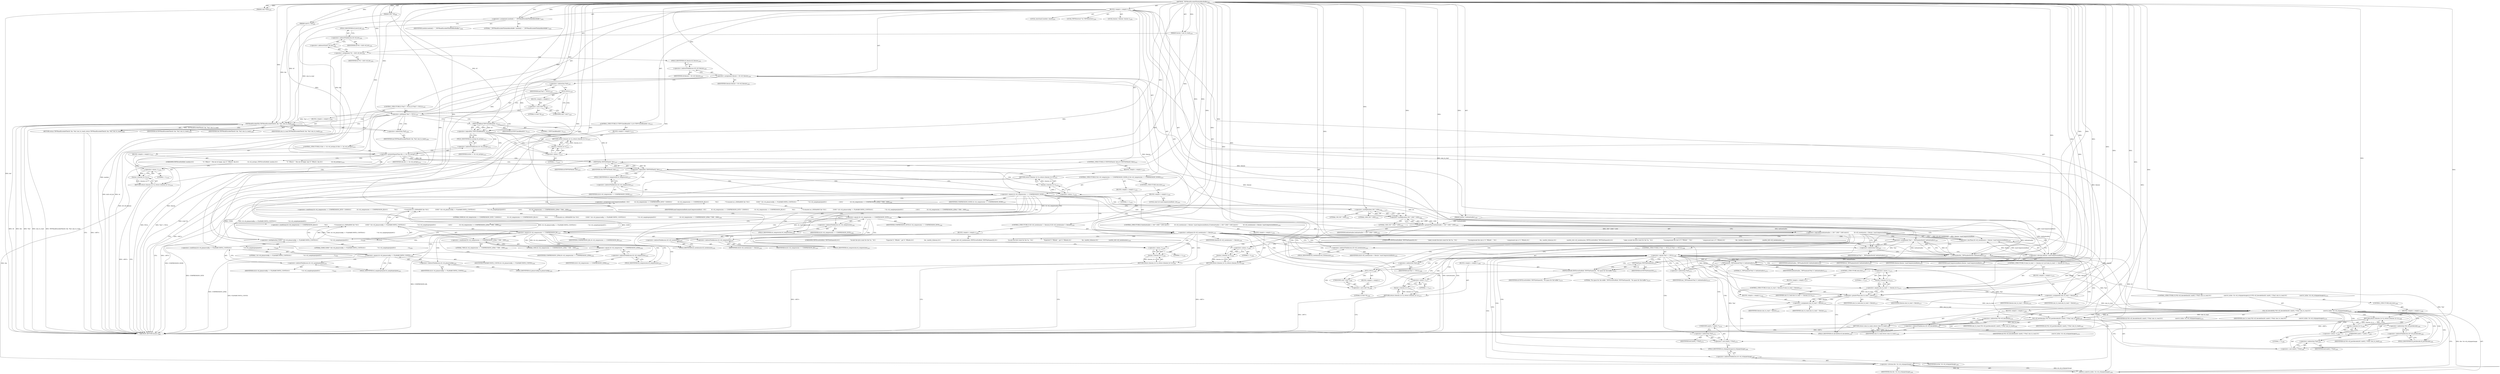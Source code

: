 digraph "_TIFFReadEncodedTileAndAllocBuffer" {  
"76190" [label = <(METHOD,_TIFFReadEncodedTileAndAllocBuffer)<SUB>999</SUB>> ]
"76191" [label = <(PARAM,TIFF *tif)<SUB>999</SUB>> ]
"76192" [label = <(PARAM,uint32_t tile)<SUB>999</SUB>> ]
"76193" [label = <(PARAM,void **buf)<SUB>1000</SUB>> ]
"76194" [label = <(PARAM,tmsize_t bufsizetoalloc)<SUB>1000</SUB>> ]
"76195" [label = <(PARAM,tmsize_t size_to_read)<SUB>1001</SUB>> ]
"76196" [label = <(BLOCK,&lt;empty&gt;,&lt;empty&gt;)<SUB>1002</SUB>> ]
"76197" [label = <(LOCAL,constchar[] module: char[])<SUB>1003</SUB>> ]
"76198" [label = <(&lt;operator&gt;.assignment,module[] = &quot;_TIFFReadEncodedTileAndAllocBuffer&quot;)<SUB>1003</SUB>> ]
"76199" [label = <(IDENTIFIER,module,module[] = &quot;_TIFFReadEncodedTileAndAllocBuffer&quot;)<SUB>1003</SUB>> ]
"76200" [label = <(LITERAL,&quot;_TIFFReadEncodedTileAndAllocBuffer&quot;,module[] = &quot;_TIFFReadEncodedTileAndAllocBuffer&quot;)<SUB>1003</SUB>> ]
"76201" [label = <(LOCAL,TIFFDirectory* td: TIFFDirectory)<SUB>1004</SUB>> ]
"76202" [label = <(&lt;operator&gt;.assignment,*td = &amp;tif-&gt;tif_dir)<SUB>1004</SUB>> ]
"76203" [label = <(IDENTIFIER,td,*td = &amp;tif-&gt;tif_dir)<SUB>1004</SUB>> ]
"76204" [label = <(&lt;operator&gt;.addressOf,&amp;tif-&gt;tif_dir)<SUB>1004</SUB>> ]
"76205" [label = <(&lt;operator&gt;.indirectFieldAccess,tif-&gt;tif_dir)<SUB>1004</SUB>> ]
"76206" [label = <(IDENTIFIER,tif,*td = &amp;tif-&gt;tif_dir)<SUB>1004</SUB>> ]
"76207" [label = <(FIELD_IDENTIFIER,tif_dir,tif_dir)<SUB>1004</SUB>> ]
"76208" [label = <(LOCAL,tmsize_t tilesize: tmsize_t)<SUB>1005</SUB>> ]
"76209" [label = <(&lt;operator&gt;.assignment,tilesize = tif-&gt;tif_tilesize)<SUB>1005</SUB>> ]
"76210" [label = <(IDENTIFIER,tilesize,tilesize = tif-&gt;tif_tilesize)<SUB>1005</SUB>> ]
"76211" [label = <(&lt;operator&gt;.indirectFieldAccess,tif-&gt;tif_tilesize)<SUB>1005</SUB>> ]
"76212" [label = <(IDENTIFIER,tif,tilesize = tif-&gt;tif_tilesize)<SUB>1005</SUB>> ]
"76213" [label = <(FIELD_IDENTIFIER,tif_tilesize,tif_tilesize)<SUB>1005</SUB>> ]
"76214" [label = <(CONTROL_STRUCTURE,if (*buf != NULL),if (*buf != NULL))<SUB>1007</SUB>> ]
"76215" [label = <(&lt;operator&gt;.notEquals,*buf != NULL)<SUB>1007</SUB>> ]
"76216" [label = <(&lt;operator&gt;.indirection,*buf)<SUB>1007</SUB>> ]
"76217" [label = <(IDENTIFIER,buf,*buf != NULL)<SUB>1007</SUB>> ]
"76218" [label = <(NULL,NULL)<SUB>1007</SUB>> ]
"76219" [label = <(BLOCK,&lt;empty&gt;,&lt;empty&gt;)> ]
"76220" [label = <(&lt;operator&gt;.cast,(void *)0)<SUB>1007</SUB>> ]
"76221" [label = <(UNKNOWN,void *,void *)<SUB>1007</SUB>> ]
"76222" [label = <(LITERAL,0,(void *)0)<SUB>1007</SUB>> ]
"76223" [label = <(BLOCK,&lt;empty&gt;,&lt;empty&gt;)<SUB>1008</SUB>> ]
"76224" [label = <(RETURN,return TIFFReadEncodedTile(tif, tile, *buf, size_to_read);,return TIFFReadEncodedTile(tif, tile, *buf, size_to_read);)<SUB>1009</SUB>> ]
"76225" [label = <(TIFFReadEncodedTile,TIFFReadEncodedTile(tif, tile, *buf, size_to_read))<SUB>1009</SUB>> ]
"76226" [label = <(IDENTIFIER,tif,TIFFReadEncodedTile(tif, tile, *buf, size_to_read))<SUB>1009</SUB>> ]
"76227" [label = <(IDENTIFIER,tile,TIFFReadEncodedTile(tif, tile, *buf, size_to_read))<SUB>1009</SUB>> ]
"76228" [label = <(&lt;operator&gt;.indirection,*buf)<SUB>1009</SUB>> ]
"76229" [label = <(IDENTIFIER,buf,TIFFReadEncodedTile(tif, tile, *buf, size_to_read))<SUB>1009</SUB>> ]
"76230" [label = <(IDENTIFIER,size_to_read,TIFFReadEncodedTile(tif, tile, *buf, size_to_read))<SUB>1009</SUB>> ]
"76231" [label = <(CONTROL_STRUCTURE,if (!TIFFCheckRead(tif, 1)),if (!TIFFCheckRead(tif, 1)))<SUB>1012</SUB>> ]
"76232" [label = <(&lt;operator&gt;.logicalNot,!TIFFCheckRead(tif, 1))<SUB>1012</SUB>> ]
"76233" [label = <(TIFFCheckRead,TIFFCheckRead(tif, 1))<SUB>1012</SUB>> ]
"76234" [label = <(IDENTIFIER,tif,TIFFCheckRead(tif, 1))<SUB>1012</SUB>> ]
"76235" [label = <(LITERAL,1,TIFFCheckRead(tif, 1))<SUB>1012</SUB>> ]
"76236" [label = <(BLOCK,&lt;empty&gt;,&lt;empty&gt;)<SUB>1013</SUB>> ]
"76237" [label = <(RETURN,return ((tmsize_t)(-1));,return ((tmsize_t)(-1));)<SUB>1013</SUB>> ]
"76238" [label = <(tmsize_t,(tmsize_t)(-1))<SUB>1013</SUB>> ]
"76239" [label = <(&lt;operator&gt;.minus,-1)<SUB>1013</SUB>> ]
"76240" [label = <(LITERAL,1,-1)<SUB>1013</SUB>> ]
"76241" [label = <(CONTROL_STRUCTURE,if (tile &gt;= td-&gt;td_nstrips),if (tile &gt;= td-&gt;td_nstrips))<SUB>1014</SUB>> ]
"76242" [label = <(&lt;operator&gt;.greaterEqualsThan,tile &gt;= td-&gt;td_nstrips)<SUB>1014</SUB>> ]
"76243" [label = <(IDENTIFIER,tile,tile &gt;= td-&gt;td_nstrips)<SUB>1014</SUB>> ]
"76244" [label = <(&lt;operator&gt;.indirectFieldAccess,td-&gt;td_nstrips)<SUB>1014</SUB>> ]
"76245" [label = <(IDENTIFIER,td,tile &gt;= td-&gt;td_nstrips)<SUB>1014</SUB>> ]
"76246" [label = <(FIELD_IDENTIFIER,td_nstrips,td_nstrips)<SUB>1014</SUB>> ]
"76247" [label = <(BLOCK,&lt;empty&gt;,&lt;empty&gt;)<SUB>1015</SUB>> ]
"76248" [label = <(UNKNOWN,TIFFErrorExtR(tif, module,\012                      &quot;%&quot; PRIu32 &quot;: Tile out of range, max %&quot; PRIu32, tile,\012                      td-&gt;td_nstrips);,TIFFErrorExtR(tif, module,\012                      &quot;%&quot; PRIu32 &quot;: Tile out of range, max %&quot; PRIu32, tile,\012                      td-&gt;td_nstrips);)<SUB>1016</SUB>> ]
"76249" [label = <(RETURN,return ((tmsize_t)(-1));,return ((tmsize_t)(-1));)<SUB>1019</SUB>> ]
"76250" [label = <(tmsize_t,(tmsize_t)(-1))<SUB>1019</SUB>> ]
"76251" [label = <(&lt;operator&gt;.minus,-1)<SUB>1019</SUB>> ]
"76252" [label = <(LITERAL,1,-1)<SUB>1019</SUB>> ]
"76253" [label = <(CONTROL_STRUCTURE,if (!TIFFFillTile(tif, tile)),if (!TIFFFillTile(tif, tile)))<SUB>1022</SUB>> ]
"76254" [label = <(&lt;operator&gt;.logicalNot,!TIFFFillTile(tif, tile))<SUB>1022</SUB>> ]
"76255" [label = <(TIFFFillTile,TIFFFillTile(tif, tile))<SUB>1022</SUB>> ]
"76256" [label = <(IDENTIFIER,tif,TIFFFillTile(tif, tile))<SUB>1022</SUB>> ]
"76257" [label = <(IDENTIFIER,tile,TIFFFillTile(tif, tile))<SUB>1022</SUB>> ]
"76258" [label = <(BLOCK,&lt;empty&gt;,&lt;empty&gt;)<SUB>1023</SUB>> ]
"76259" [label = <(RETURN,return ((tmsize_t)(-1));,return ((tmsize_t)(-1));)<SUB>1023</SUB>> ]
"76260" [label = <(tmsize_t,(tmsize_t)(-1))<SUB>1023</SUB>> ]
"76261" [label = <(&lt;operator&gt;.minus,-1)<SUB>1023</SUB>> ]
"76262" [label = <(LITERAL,1,-1)<SUB>1023</SUB>> ]
"76263" [label = <(CONTROL_STRUCTURE,if (td-&gt;td_compression == COMPRESSION_NONE),if (td-&gt;td_compression == COMPRESSION_NONE))<SUB>1027</SUB>> ]
"76264" [label = <(&lt;operator&gt;.equals,td-&gt;td_compression == COMPRESSION_NONE)<SUB>1027</SUB>> ]
"76265" [label = <(&lt;operator&gt;.indirectFieldAccess,td-&gt;td_compression)<SUB>1027</SUB>> ]
"76266" [label = <(IDENTIFIER,td,td-&gt;td_compression == COMPRESSION_NONE)<SUB>1027</SUB>> ]
"76267" [label = <(FIELD_IDENTIFIER,td_compression,td_compression)<SUB>1027</SUB>> ]
"76268" [label = <(IDENTIFIER,COMPRESSION_NONE,td-&gt;td_compression == COMPRESSION_NONE)<SUB>1027</SUB>> ]
"76269" [label = <(BLOCK,&lt;empty&gt;,&lt;empty&gt;)<SUB>1028</SUB>> ]
"76270" [label = <(CONTROL_STRUCTURE,if (tif-&gt;tif_rawdatasize != tilesize),if (tif-&gt;tif_rawdatasize != tilesize))<SUB>1029</SUB>> ]
"76271" [label = <(&lt;operator&gt;.notEquals,tif-&gt;tif_rawdatasize != tilesize)<SUB>1029</SUB>> ]
"76272" [label = <(&lt;operator&gt;.indirectFieldAccess,tif-&gt;tif_rawdatasize)<SUB>1029</SUB>> ]
"76273" [label = <(IDENTIFIER,tif,tif-&gt;tif_rawdatasize != tilesize)<SUB>1029</SUB>> ]
"76274" [label = <(FIELD_IDENTIFIER,tif_rawdatasize,tif_rawdatasize)<SUB>1029</SUB>> ]
"76275" [label = <(IDENTIFIER,tilesize,tif-&gt;tif_rawdatasize != tilesize)<SUB>1029</SUB>> ]
"76276" [label = <(BLOCK,&lt;empty&gt;,&lt;empty&gt;)<SUB>1030</SUB>> ]
"76277" [label = <(UNKNOWN,TIFFErrorExtR(tif, TIFFFileName(tif),\012                          &quot;Invalid tile byte count for tile %u. &quot;\012                          &quot;Expected %&quot; PRIu64 &quot;, got %&quot; PRIu64,\012                          tile, (uint64_t)tilesize,\012                          (uint64_t)tif-&gt;tif_rawdatasize);,TIFFErrorExtR(tif, TIFFFileName(tif),\012                          &quot;Invalid tile byte count for tile %u. &quot;\012                          &quot;Expected %&quot; PRIu64 &quot;, got %&quot; PRIu64,\012                          tile, (uint64_t)tilesize,\012                          (uint64_t)tif-&gt;tif_rawdatasize);)<SUB>1031</SUB>> ]
"76278" [label = <(RETURN,return ((tmsize_t)(-1));,return ((tmsize_t)(-1));)<SUB>1036</SUB>> ]
"76279" [label = <(tmsize_t,(tmsize_t)(-1))<SUB>1036</SUB>> ]
"76280" [label = <(&lt;operator&gt;.minus,-1)<SUB>1036</SUB>> ]
"76281" [label = <(LITERAL,1,-1)<SUB>1036</SUB>> ]
"76282" [label = <(CONTROL_STRUCTURE,else,else)<SUB>1040</SUB>> ]
"76283" [label = <(BLOCK,&lt;empty&gt;,&lt;empty&gt;)<SUB>1040</SUB>> ]
"76284" [label = <(LOCAL,const int maxCompressionRatio: int)<SUB>1045</SUB>> ]
"76285" [label = <(&lt;operator&gt;.assignment,maxCompressionRatio =\012            td-&gt;td_compression == COMPRESSION_ZSTD ? 33000\012            : td-&gt;td_compression == COMPRESSION_JXL\012                ?\012                /* Evaluated on a 8000x8000 tile */\012                25000 * (td-&gt;td_planarconfig == PLANARCONFIG_CONTIG\012                             ? td-&gt;td_samplesperpixel\012                             : 1)\012                : td-&gt;td_compression == COMPRESSION_LZMA ? 7000 : 1000)<SUB>1045</SUB>> ]
"76286" [label = <(IDENTIFIER,maxCompressionRatio,maxCompressionRatio =\012            td-&gt;td_compression == COMPRESSION_ZSTD ? 33000\012            : td-&gt;td_compression == COMPRESSION_JXL\012                ?\012                /* Evaluated on a 8000x8000 tile */\012                25000 * (td-&gt;td_planarconfig == PLANARCONFIG_CONTIG\012                             ? td-&gt;td_samplesperpixel\012                             : 1)\012                : td-&gt;td_compression == COMPRESSION_LZMA ? 7000 : 1000)<SUB>1045</SUB>> ]
"76287" [label = <(&lt;operator&gt;.conditional,td-&gt;td_compression == COMPRESSION_ZSTD ? 33000\012            : td-&gt;td_compression == COMPRESSION_JXL\012                ?\012                /* Evaluated on a 8000x8000 tile */\012                25000 * (td-&gt;td_planarconfig == PLANARCONFIG_CONTIG\012                             ? td-&gt;td_samplesperpixel\012                             : 1)\012                : td-&gt;td_compression == COMPRESSION_LZMA ? 7000 : 1000)<SUB>1046</SUB>> ]
"76288" [label = <(&lt;operator&gt;.equals,td-&gt;td_compression == COMPRESSION_ZSTD)<SUB>1046</SUB>> ]
"76289" [label = <(&lt;operator&gt;.indirectFieldAccess,td-&gt;td_compression)<SUB>1046</SUB>> ]
"76290" [label = <(IDENTIFIER,td,td-&gt;td_compression == COMPRESSION_ZSTD)<SUB>1046</SUB>> ]
"76291" [label = <(FIELD_IDENTIFIER,td_compression,td_compression)<SUB>1046</SUB>> ]
"76292" [label = <(IDENTIFIER,COMPRESSION_ZSTD,td-&gt;td_compression == COMPRESSION_ZSTD)<SUB>1046</SUB>> ]
"76293" [label = <(LITERAL,33000,td-&gt;td_compression == COMPRESSION_ZSTD ? 33000\012            : td-&gt;td_compression == COMPRESSION_JXL\012                ?\012                /* Evaluated on a 8000x8000 tile */\012                25000 * (td-&gt;td_planarconfig == PLANARCONFIG_CONTIG\012                             ? td-&gt;td_samplesperpixel\012                             : 1)\012                : td-&gt;td_compression == COMPRESSION_LZMA ? 7000 : 1000)<SUB>1046</SUB>> ]
"76294" [label = <(&lt;operator&gt;.conditional,td-&gt;td_compression == COMPRESSION_JXL\012                ?\012                /* Evaluated on a 8000x8000 tile */\012                25000 * (td-&gt;td_planarconfig == PLANARCONFIG_CONTIG\012                             ? td-&gt;td_samplesperpixel\012                             : 1)\012                : td-&gt;td_compression == COMPRESSION_LZMA ? 7000 : 1000)<SUB>1047</SUB>> ]
"76295" [label = <(&lt;operator&gt;.equals,td-&gt;td_compression == COMPRESSION_JXL)<SUB>1047</SUB>> ]
"76296" [label = <(&lt;operator&gt;.indirectFieldAccess,td-&gt;td_compression)<SUB>1047</SUB>> ]
"76297" [label = <(IDENTIFIER,td,td-&gt;td_compression == COMPRESSION_JXL)<SUB>1047</SUB>> ]
"76298" [label = <(FIELD_IDENTIFIER,td_compression,td_compression)<SUB>1047</SUB>> ]
"76299" [label = <(IDENTIFIER,COMPRESSION_JXL,td-&gt;td_compression == COMPRESSION_JXL)<SUB>1047</SUB>> ]
"76300" [label = <(&lt;operator&gt;.multiplication,25000 * (td-&gt;td_planarconfig == PLANARCONFIG_CONTIG\012                             ? td-&gt;td_samplesperpixel\012                             : 1))<SUB>1050</SUB>> ]
"76301" [label = <(LITERAL,25000,25000 * (td-&gt;td_planarconfig == PLANARCONFIG_CONTIG\012                             ? td-&gt;td_samplesperpixel\012                             : 1))<SUB>1050</SUB>> ]
"76302" [label = <(&lt;operator&gt;.conditional,td-&gt;td_planarconfig == PLANARCONFIG_CONTIG\012                             ? td-&gt;td_samplesperpixel\012                             : 1)<SUB>1050</SUB>> ]
"76303" [label = <(&lt;operator&gt;.equals,td-&gt;td_planarconfig == PLANARCONFIG_CONTIG)<SUB>1050</SUB>> ]
"76304" [label = <(&lt;operator&gt;.indirectFieldAccess,td-&gt;td_planarconfig)<SUB>1050</SUB>> ]
"76305" [label = <(IDENTIFIER,td,td-&gt;td_planarconfig == PLANARCONFIG_CONTIG)<SUB>1050</SUB>> ]
"76306" [label = <(FIELD_IDENTIFIER,td_planarconfig,td_planarconfig)<SUB>1050</SUB>> ]
"76307" [label = <(IDENTIFIER,PLANARCONFIG_CONTIG,td-&gt;td_planarconfig == PLANARCONFIG_CONTIG)<SUB>1050</SUB>> ]
"76308" [label = <(&lt;operator&gt;.indirectFieldAccess,td-&gt;td_samplesperpixel)<SUB>1051</SUB>> ]
"76309" [label = <(IDENTIFIER,td,td-&gt;td_planarconfig == PLANARCONFIG_CONTIG\012                             ? td-&gt;td_samplesperpixel\012                             : 1)<SUB>1051</SUB>> ]
"76310" [label = <(FIELD_IDENTIFIER,td_samplesperpixel,td_samplesperpixel)<SUB>1051</SUB>> ]
"76311" [label = <(LITERAL,1,td-&gt;td_planarconfig == PLANARCONFIG_CONTIG\012                             ? td-&gt;td_samplesperpixel\012                             : 1)<SUB>1052</SUB>> ]
"76312" [label = <(&lt;operator&gt;.conditional,td-&gt;td_compression == COMPRESSION_LZMA ? 7000 : 1000)<SUB>1053</SUB>> ]
"76313" [label = <(&lt;operator&gt;.equals,td-&gt;td_compression == COMPRESSION_LZMA)<SUB>1053</SUB>> ]
"76314" [label = <(&lt;operator&gt;.indirectFieldAccess,td-&gt;td_compression)<SUB>1053</SUB>> ]
"76315" [label = <(IDENTIFIER,td,td-&gt;td_compression == COMPRESSION_LZMA)<SUB>1053</SUB>> ]
"76316" [label = <(FIELD_IDENTIFIER,td_compression,td_compression)<SUB>1053</SUB>> ]
"76317" [label = <(IDENTIFIER,COMPRESSION_LZMA,td-&gt;td_compression == COMPRESSION_LZMA)<SUB>1053</SUB>> ]
"76318" [label = <(LITERAL,7000,td-&gt;td_compression == COMPRESSION_LZMA ? 7000 : 1000)<SUB>1053</SUB>> ]
"76319" [label = <(LITERAL,1000,td-&gt;td_compression == COMPRESSION_LZMA ? 7000 : 1000)<SUB>1053</SUB>> ]
"76320" [label = <(CONTROL_STRUCTURE,if (bufsizetoalloc &gt; 100 * 1000 * 1000 &amp;&amp;\012            tif-&gt;tif_rawdatasize &lt; tilesize / maxCompressionRatio),if (bufsizetoalloc &gt; 100 * 1000 * 1000 &amp;&amp;\012            tif-&gt;tif_rawdatasize &lt; tilesize / maxCompressionRatio))<SUB>1054</SUB>> ]
"76321" [label = <(&lt;operator&gt;.logicalAnd,bufsizetoalloc &gt; 100 * 1000 * 1000 &amp;&amp;\012            tif-&gt;tif_rawdatasize &lt; tilesize / maxCompressionRatio)<SUB>1054</SUB>> ]
"76322" [label = <(&lt;operator&gt;.greaterThan,bufsizetoalloc &gt; 100 * 1000 * 1000)<SUB>1054</SUB>> ]
"76323" [label = <(IDENTIFIER,bufsizetoalloc,bufsizetoalloc &gt; 100 * 1000 * 1000)<SUB>1054</SUB>> ]
"76324" [label = <(&lt;operator&gt;.multiplication,100 * 1000 * 1000)<SUB>1054</SUB>> ]
"76325" [label = <(&lt;operator&gt;.multiplication,100 * 1000)<SUB>1054</SUB>> ]
"76326" [label = <(LITERAL,100,100 * 1000)<SUB>1054</SUB>> ]
"76327" [label = <(LITERAL,1000,100 * 1000)<SUB>1054</SUB>> ]
"76328" [label = <(LITERAL,1000,100 * 1000 * 1000)<SUB>1054</SUB>> ]
"76329" [label = <(&lt;operator&gt;.lessThan,tif-&gt;tif_rawdatasize &lt; tilesize / maxCompressionRatio)<SUB>1055</SUB>> ]
"76330" [label = <(&lt;operator&gt;.indirectFieldAccess,tif-&gt;tif_rawdatasize)<SUB>1055</SUB>> ]
"76331" [label = <(IDENTIFIER,tif,tif-&gt;tif_rawdatasize &lt; tilesize / maxCompressionRatio)<SUB>1055</SUB>> ]
"76332" [label = <(FIELD_IDENTIFIER,tif_rawdatasize,tif_rawdatasize)<SUB>1055</SUB>> ]
"76333" [label = <(&lt;operator&gt;.division,tilesize / maxCompressionRatio)<SUB>1055</SUB>> ]
"76334" [label = <(IDENTIFIER,tilesize,tilesize / maxCompressionRatio)<SUB>1055</SUB>> ]
"76335" [label = <(IDENTIFIER,maxCompressionRatio,tilesize / maxCompressionRatio)<SUB>1055</SUB>> ]
"76336" [label = <(BLOCK,&lt;empty&gt;,&lt;empty&gt;)<SUB>1056</SUB>> ]
"76337" [label = <(UNKNOWN,TIFFErrorExtR(tif, TIFFFileName(tif),\012                          &quot;Likely invalid tile byte count for tile %u. &quot;\012                          &quot;Uncompressed tile size is %&quot; PRIu64 &quot;, &quot;\012                          &quot;compressed one is %&quot; PRIu64,\012                          tile, (uint64_t)tilesize,\012                          (uint64_t)tif-&gt;tif_rawdatasize);,TIFFErrorExtR(tif, TIFFFileName(tif),\012                          &quot;Likely invalid tile byte count for tile %u. &quot;\012                          &quot;Uncompressed tile size is %&quot; PRIu64 &quot;, &quot;\012                          &quot;compressed one is %&quot; PRIu64,\012                          tile, (uint64_t)tilesize,\012                          (uint64_t)tif-&gt;tif_rawdatasize);)<SUB>1057</SUB>> ]
"76338" [label = <(RETURN,return ((tmsize_t)(-1));,return ((tmsize_t)(-1));)<SUB>1063</SUB>> ]
"76339" [label = <(tmsize_t,(tmsize_t)(-1))<SUB>1063</SUB>> ]
"76340" [label = <(&lt;operator&gt;.minus,-1)<SUB>1063</SUB>> ]
"76341" [label = <(LITERAL,1,-1)<SUB>1063</SUB>> ]
"76342" [label = <(&lt;operator&gt;.assignment,*buf = _TIFFmallocExt(tif, bufsizetoalloc))<SUB>1067</SUB>> ]
"76343" [label = <(&lt;operator&gt;.indirection,*buf)<SUB>1067</SUB>> ]
"76344" [label = <(IDENTIFIER,buf,*buf = _TIFFmallocExt(tif, bufsizetoalloc))<SUB>1067</SUB>> ]
"76345" [label = <(_TIFFmallocExt,_TIFFmallocExt(tif, bufsizetoalloc))<SUB>1067</SUB>> ]
"76346" [label = <(IDENTIFIER,tif,_TIFFmallocExt(tif, bufsizetoalloc))<SUB>1067</SUB>> ]
"76347" [label = <(IDENTIFIER,bufsizetoalloc,_TIFFmallocExt(tif, bufsizetoalloc))<SUB>1067</SUB>> ]
"76348" [label = <(CONTROL_STRUCTURE,if (*buf == NULL),if (*buf == NULL))<SUB>1068</SUB>> ]
"76349" [label = <(&lt;operator&gt;.equals,*buf == NULL)<SUB>1068</SUB>> ]
"76350" [label = <(&lt;operator&gt;.indirection,*buf)<SUB>1068</SUB>> ]
"76351" [label = <(IDENTIFIER,buf,*buf == NULL)<SUB>1068</SUB>> ]
"76352" [label = <(NULL,NULL)<SUB>1068</SUB>> ]
"76353" [label = <(BLOCK,&lt;empty&gt;,&lt;empty&gt;)> ]
"76354" [label = <(&lt;operator&gt;.cast,(void *)0)<SUB>1068</SUB>> ]
"76355" [label = <(UNKNOWN,void *,void *)<SUB>1068</SUB>> ]
"76356" [label = <(LITERAL,0,(void *)0)<SUB>1068</SUB>> ]
"76357" [label = <(BLOCK,&lt;empty&gt;,&lt;empty&gt;)<SUB>1069</SUB>> ]
"76358" [label = <(TIFFErrorExtR,TIFFErrorExtR(tif, TIFFFileName(tif), &quot;No space for tile buffer&quot;))<SUB>1070</SUB>> ]
"76359" [label = <(IDENTIFIER,tif,TIFFErrorExtR(tif, TIFFFileName(tif), &quot;No space for tile buffer&quot;))<SUB>1070</SUB>> ]
"76360" [label = <(TIFFFileName,TIFFFileName(tif))<SUB>1070</SUB>> ]
"76361" [label = <(IDENTIFIER,tif,TIFFFileName(tif))<SUB>1070</SUB>> ]
"76362" [label = <(LITERAL,&quot;No space for tile buffer&quot;,TIFFErrorExtR(tif, TIFFFileName(tif), &quot;No space for tile buffer&quot;))<SUB>1070</SUB>> ]
"76363" [label = <(RETURN,return ((tmsize_t)(-1));,return ((tmsize_t)(-1));)<SUB>1071</SUB>> ]
"76364" [label = <(tmsize_t,(tmsize_t)(-1))<SUB>1071</SUB>> ]
"76365" [label = <(&lt;operator&gt;.minus,-1)<SUB>1071</SUB>> ]
"76366" [label = <(LITERAL,1,-1)<SUB>1071</SUB>> ]
"76367" [label = <(_TIFFmemset,_TIFFmemset(*buf, 0, bufsizetoalloc))<SUB>1073</SUB>> ]
"76368" [label = <(&lt;operator&gt;.indirection,*buf)<SUB>1073</SUB>> ]
"76369" [label = <(IDENTIFIER,buf,_TIFFmemset(*buf, 0, bufsizetoalloc))<SUB>1073</SUB>> ]
"76370" [label = <(LITERAL,0,_TIFFmemset(*buf, 0, bufsizetoalloc))<SUB>1073</SUB>> ]
"76371" [label = <(IDENTIFIER,bufsizetoalloc,_TIFFmemset(*buf, 0, bufsizetoalloc))<SUB>1073</SUB>> ]
"76372" [label = <(CONTROL_STRUCTURE,if (size_to_read == (tmsize_t)(-1)),if (size_to_read == (tmsize_t)(-1)))<SUB>1075</SUB>> ]
"76373" [label = <(&lt;operator&gt;.equals,size_to_read == (tmsize_t)(-1))<SUB>1075</SUB>> ]
"76374" [label = <(IDENTIFIER,size_to_read,size_to_read == (tmsize_t)(-1))<SUB>1075</SUB>> ]
"76375" [label = <(tmsize_t,(tmsize_t)(-1))<SUB>1075</SUB>> ]
"76376" [label = <(&lt;operator&gt;.minus,-1)<SUB>1075</SUB>> ]
"76377" [label = <(LITERAL,1,-1)<SUB>1075</SUB>> ]
"76378" [label = <(BLOCK,&lt;empty&gt;,&lt;empty&gt;)<SUB>1076</SUB>> ]
"76379" [label = <(&lt;operator&gt;.assignment,size_to_read = tilesize)<SUB>1076</SUB>> ]
"76380" [label = <(IDENTIFIER,size_to_read,size_to_read = tilesize)<SUB>1076</SUB>> ]
"76381" [label = <(IDENTIFIER,tilesize,size_to_read = tilesize)<SUB>1076</SUB>> ]
"76382" [label = <(CONTROL_STRUCTURE,else,else)<SUB>1077</SUB>> ]
"76383" [label = <(BLOCK,&lt;empty&gt;,&lt;empty&gt;)<SUB>1077</SUB>> ]
"76384" [label = <(CONTROL_STRUCTURE,if (size_to_read &gt; tilesize),if (size_to_read &gt; tilesize))<SUB>1077</SUB>> ]
"76385" [label = <(&lt;operator&gt;.greaterThan,size_to_read &gt; tilesize)<SUB>1077</SUB>> ]
"76386" [label = <(IDENTIFIER,size_to_read,size_to_read &gt; tilesize)<SUB>1077</SUB>> ]
"76387" [label = <(IDENTIFIER,tilesize,size_to_read &gt; tilesize)<SUB>1077</SUB>> ]
"76388" [label = <(BLOCK,&lt;empty&gt;,&lt;empty&gt;)<SUB>1078</SUB>> ]
"76389" [label = <(&lt;operator&gt;.assignment,size_to_read = tilesize)<SUB>1078</SUB>> ]
"76390" [label = <(IDENTIFIER,size_to_read,size_to_read = tilesize)<SUB>1078</SUB>> ]
"76391" [label = <(IDENTIFIER,tilesize,size_to_read = tilesize)<SUB>1078</SUB>> ]
"76392" [label = <(CONTROL_STRUCTURE,if ((*tif-&gt;tif_decodetile)(tif, (uint8_t *)*buf, size_to_read,\012                               (uint16_t)(tile / td-&gt;td_stripsperimage))),if ((*tif-&gt;tif_decodetile)(tif, (uint8_t *)*buf, size_to_read,\012                               (uint16_t)(tile / td-&gt;td_stripsperimage))))<SUB>1079</SUB>> ]
"76393" [label = <(*tif-&gt;tif_decodetile,(*tif-&gt;tif_decodetile)(tif, (uint8_t *)*buf, size_to_read,\012                               (uint16_t)(tile / td-&gt;td_stripsperimage)))<SUB>1079</SUB>> ]
"76394" [label = <(&lt;operator&gt;.indirection,*tif-&gt;tif_decodetile)<SUB>1079</SUB>> ]
"76395" [label = <(&lt;operator&gt;.indirectFieldAccess,tif-&gt;tif_decodetile)<SUB>1079</SUB>> ]
"76396" [label = <(IDENTIFIER,tif,(*tif-&gt;tif_decodetile)(tif, (uint8_t *)*buf, size_to_read,\012                               (uint16_t)(tile / td-&gt;td_stripsperimage)))<SUB>1079</SUB>> ]
"76397" [label = <(FIELD_IDENTIFIER,tif_decodetile,tif_decodetile)<SUB>1079</SUB>> ]
"76398" [label = <(IDENTIFIER,tif,(*tif-&gt;tif_decodetile)(tif, (uint8_t *)*buf, size_to_read,\012                               (uint16_t)(tile / td-&gt;td_stripsperimage)))<SUB>1079</SUB>> ]
"76399" [label = <(&lt;operator&gt;.cast,(uint8_t *)*buf)<SUB>1079</SUB>> ]
"76400" [label = <(UNKNOWN,uint8_t *,uint8_t *)<SUB>1079</SUB>> ]
"76401" [label = <(&lt;operator&gt;.indirection,*buf)<SUB>1079</SUB>> ]
"76402" [label = <(IDENTIFIER,buf,(uint8_t *)*buf)<SUB>1079</SUB>> ]
"76403" [label = <(IDENTIFIER,size_to_read,(*tif-&gt;tif_decodetile)(tif, (uint8_t *)*buf, size_to_read,\012                               (uint16_t)(tile / td-&gt;td_stripsperimage)))<SUB>1079</SUB>> ]
"76404" [label = <(uint16_t,(uint16_t)(tile / td-&gt;td_stripsperimage))<SUB>1080</SUB>> ]
"76405" [label = <(&lt;operator&gt;.division,tile / td-&gt;td_stripsperimage)<SUB>1080</SUB>> ]
"76406" [label = <(IDENTIFIER,tile,tile / td-&gt;td_stripsperimage)<SUB>1080</SUB>> ]
"76407" [label = <(&lt;operator&gt;.indirectFieldAccess,td-&gt;td_stripsperimage)<SUB>1080</SUB>> ]
"76408" [label = <(IDENTIFIER,td,tile / td-&gt;td_stripsperimage)<SUB>1080</SUB>> ]
"76409" [label = <(FIELD_IDENTIFIER,td_stripsperimage,td_stripsperimage)<SUB>1080</SUB>> ]
"76410" [label = <(BLOCK,&lt;empty&gt;,&lt;empty&gt;)<SUB>1081</SUB>> ]
"76411" [label = <(*tif-&gt;tif_postdecode,(*tif-&gt;tif_postdecode)(tif, (uint8_t *)*buf, size_to_read))<SUB>1082</SUB>> ]
"76412" [label = <(&lt;operator&gt;.indirection,*tif-&gt;tif_postdecode)<SUB>1082</SUB>> ]
"76413" [label = <(&lt;operator&gt;.indirectFieldAccess,tif-&gt;tif_postdecode)<SUB>1082</SUB>> ]
"76414" [label = <(IDENTIFIER,tif,(*tif-&gt;tif_postdecode)(tif, (uint8_t *)*buf, size_to_read))<SUB>1082</SUB>> ]
"76415" [label = <(FIELD_IDENTIFIER,tif_postdecode,tif_postdecode)<SUB>1082</SUB>> ]
"76416" [label = <(IDENTIFIER,tif,(*tif-&gt;tif_postdecode)(tif, (uint8_t *)*buf, size_to_read))<SUB>1082</SUB>> ]
"76417" [label = <(&lt;operator&gt;.cast,(uint8_t *)*buf)<SUB>1082</SUB>> ]
"76418" [label = <(UNKNOWN,uint8_t *,uint8_t *)<SUB>1082</SUB>> ]
"76419" [label = <(&lt;operator&gt;.indirection,*buf)<SUB>1082</SUB>> ]
"76420" [label = <(IDENTIFIER,buf,(uint8_t *)*buf)<SUB>1082</SUB>> ]
"76421" [label = <(IDENTIFIER,size_to_read,(*tif-&gt;tif_postdecode)(tif, (uint8_t *)*buf, size_to_read))<SUB>1082</SUB>> ]
"76422" [label = <(RETURN,return (size_to_read);,return (size_to_read);)<SUB>1083</SUB>> ]
"76423" [label = <(IDENTIFIER,size_to_read,return (size_to_read);)<SUB>1083</SUB>> ]
"76424" [label = <(CONTROL_STRUCTURE,else,else)<SUB>1086</SUB>> ]
"76425" [label = <(BLOCK,&lt;empty&gt;,&lt;empty&gt;)<SUB>1086</SUB>> ]
"76426" [label = <(RETURN,return ((tmsize_t)(-1));,return ((tmsize_t)(-1));)<SUB>1086</SUB>> ]
"76427" [label = <(tmsize_t,(tmsize_t)(-1))<SUB>1086</SUB>> ]
"76428" [label = <(&lt;operator&gt;.minus,-1)<SUB>1086</SUB>> ]
"76429" [label = <(LITERAL,1,-1)<SUB>1086</SUB>> ]
"76430" [label = <(METHOD_RETURN,tmsize_t)<SUB>999</SUB>> ]
  "76190" -> "76191"  [ label = "AST: "] 
  "76190" -> "76192"  [ label = "AST: "] 
  "76190" -> "76193"  [ label = "AST: "] 
  "76190" -> "76194"  [ label = "AST: "] 
  "76190" -> "76195"  [ label = "AST: "] 
  "76190" -> "76196"  [ label = "AST: "] 
  "76190" -> "76430"  [ label = "AST: "] 
  "76196" -> "76197"  [ label = "AST: "] 
  "76196" -> "76198"  [ label = "AST: "] 
  "76196" -> "76201"  [ label = "AST: "] 
  "76196" -> "76202"  [ label = "AST: "] 
  "76196" -> "76208"  [ label = "AST: "] 
  "76196" -> "76209"  [ label = "AST: "] 
  "76196" -> "76214"  [ label = "AST: "] 
  "76196" -> "76231"  [ label = "AST: "] 
  "76196" -> "76241"  [ label = "AST: "] 
  "76196" -> "76253"  [ label = "AST: "] 
  "76196" -> "76263"  [ label = "AST: "] 
  "76196" -> "76342"  [ label = "AST: "] 
  "76196" -> "76348"  [ label = "AST: "] 
  "76196" -> "76367"  [ label = "AST: "] 
  "76196" -> "76372"  [ label = "AST: "] 
  "76196" -> "76392"  [ label = "AST: "] 
  "76198" -> "76199"  [ label = "AST: "] 
  "76198" -> "76200"  [ label = "AST: "] 
  "76202" -> "76203"  [ label = "AST: "] 
  "76202" -> "76204"  [ label = "AST: "] 
  "76204" -> "76205"  [ label = "AST: "] 
  "76205" -> "76206"  [ label = "AST: "] 
  "76205" -> "76207"  [ label = "AST: "] 
  "76209" -> "76210"  [ label = "AST: "] 
  "76209" -> "76211"  [ label = "AST: "] 
  "76211" -> "76212"  [ label = "AST: "] 
  "76211" -> "76213"  [ label = "AST: "] 
  "76214" -> "76215"  [ label = "AST: "] 
  "76214" -> "76223"  [ label = "AST: "] 
  "76215" -> "76216"  [ label = "AST: "] 
  "76215" -> "76218"  [ label = "AST: "] 
  "76216" -> "76217"  [ label = "AST: "] 
  "76218" -> "76219"  [ label = "AST: "] 
  "76219" -> "76220"  [ label = "AST: "] 
  "76220" -> "76221"  [ label = "AST: "] 
  "76220" -> "76222"  [ label = "AST: "] 
  "76223" -> "76224"  [ label = "AST: "] 
  "76224" -> "76225"  [ label = "AST: "] 
  "76225" -> "76226"  [ label = "AST: "] 
  "76225" -> "76227"  [ label = "AST: "] 
  "76225" -> "76228"  [ label = "AST: "] 
  "76225" -> "76230"  [ label = "AST: "] 
  "76228" -> "76229"  [ label = "AST: "] 
  "76231" -> "76232"  [ label = "AST: "] 
  "76231" -> "76236"  [ label = "AST: "] 
  "76232" -> "76233"  [ label = "AST: "] 
  "76233" -> "76234"  [ label = "AST: "] 
  "76233" -> "76235"  [ label = "AST: "] 
  "76236" -> "76237"  [ label = "AST: "] 
  "76237" -> "76238"  [ label = "AST: "] 
  "76238" -> "76239"  [ label = "AST: "] 
  "76239" -> "76240"  [ label = "AST: "] 
  "76241" -> "76242"  [ label = "AST: "] 
  "76241" -> "76247"  [ label = "AST: "] 
  "76242" -> "76243"  [ label = "AST: "] 
  "76242" -> "76244"  [ label = "AST: "] 
  "76244" -> "76245"  [ label = "AST: "] 
  "76244" -> "76246"  [ label = "AST: "] 
  "76247" -> "76248"  [ label = "AST: "] 
  "76247" -> "76249"  [ label = "AST: "] 
  "76249" -> "76250"  [ label = "AST: "] 
  "76250" -> "76251"  [ label = "AST: "] 
  "76251" -> "76252"  [ label = "AST: "] 
  "76253" -> "76254"  [ label = "AST: "] 
  "76253" -> "76258"  [ label = "AST: "] 
  "76254" -> "76255"  [ label = "AST: "] 
  "76255" -> "76256"  [ label = "AST: "] 
  "76255" -> "76257"  [ label = "AST: "] 
  "76258" -> "76259"  [ label = "AST: "] 
  "76259" -> "76260"  [ label = "AST: "] 
  "76260" -> "76261"  [ label = "AST: "] 
  "76261" -> "76262"  [ label = "AST: "] 
  "76263" -> "76264"  [ label = "AST: "] 
  "76263" -> "76269"  [ label = "AST: "] 
  "76263" -> "76282"  [ label = "AST: "] 
  "76264" -> "76265"  [ label = "AST: "] 
  "76264" -> "76268"  [ label = "AST: "] 
  "76265" -> "76266"  [ label = "AST: "] 
  "76265" -> "76267"  [ label = "AST: "] 
  "76269" -> "76270"  [ label = "AST: "] 
  "76270" -> "76271"  [ label = "AST: "] 
  "76270" -> "76276"  [ label = "AST: "] 
  "76271" -> "76272"  [ label = "AST: "] 
  "76271" -> "76275"  [ label = "AST: "] 
  "76272" -> "76273"  [ label = "AST: "] 
  "76272" -> "76274"  [ label = "AST: "] 
  "76276" -> "76277"  [ label = "AST: "] 
  "76276" -> "76278"  [ label = "AST: "] 
  "76278" -> "76279"  [ label = "AST: "] 
  "76279" -> "76280"  [ label = "AST: "] 
  "76280" -> "76281"  [ label = "AST: "] 
  "76282" -> "76283"  [ label = "AST: "] 
  "76283" -> "76284"  [ label = "AST: "] 
  "76283" -> "76285"  [ label = "AST: "] 
  "76283" -> "76320"  [ label = "AST: "] 
  "76285" -> "76286"  [ label = "AST: "] 
  "76285" -> "76287"  [ label = "AST: "] 
  "76287" -> "76288"  [ label = "AST: "] 
  "76287" -> "76293"  [ label = "AST: "] 
  "76287" -> "76294"  [ label = "AST: "] 
  "76288" -> "76289"  [ label = "AST: "] 
  "76288" -> "76292"  [ label = "AST: "] 
  "76289" -> "76290"  [ label = "AST: "] 
  "76289" -> "76291"  [ label = "AST: "] 
  "76294" -> "76295"  [ label = "AST: "] 
  "76294" -> "76300"  [ label = "AST: "] 
  "76294" -> "76312"  [ label = "AST: "] 
  "76295" -> "76296"  [ label = "AST: "] 
  "76295" -> "76299"  [ label = "AST: "] 
  "76296" -> "76297"  [ label = "AST: "] 
  "76296" -> "76298"  [ label = "AST: "] 
  "76300" -> "76301"  [ label = "AST: "] 
  "76300" -> "76302"  [ label = "AST: "] 
  "76302" -> "76303"  [ label = "AST: "] 
  "76302" -> "76308"  [ label = "AST: "] 
  "76302" -> "76311"  [ label = "AST: "] 
  "76303" -> "76304"  [ label = "AST: "] 
  "76303" -> "76307"  [ label = "AST: "] 
  "76304" -> "76305"  [ label = "AST: "] 
  "76304" -> "76306"  [ label = "AST: "] 
  "76308" -> "76309"  [ label = "AST: "] 
  "76308" -> "76310"  [ label = "AST: "] 
  "76312" -> "76313"  [ label = "AST: "] 
  "76312" -> "76318"  [ label = "AST: "] 
  "76312" -> "76319"  [ label = "AST: "] 
  "76313" -> "76314"  [ label = "AST: "] 
  "76313" -> "76317"  [ label = "AST: "] 
  "76314" -> "76315"  [ label = "AST: "] 
  "76314" -> "76316"  [ label = "AST: "] 
  "76320" -> "76321"  [ label = "AST: "] 
  "76320" -> "76336"  [ label = "AST: "] 
  "76321" -> "76322"  [ label = "AST: "] 
  "76321" -> "76329"  [ label = "AST: "] 
  "76322" -> "76323"  [ label = "AST: "] 
  "76322" -> "76324"  [ label = "AST: "] 
  "76324" -> "76325"  [ label = "AST: "] 
  "76324" -> "76328"  [ label = "AST: "] 
  "76325" -> "76326"  [ label = "AST: "] 
  "76325" -> "76327"  [ label = "AST: "] 
  "76329" -> "76330"  [ label = "AST: "] 
  "76329" -> "76333"  [ label = "AST: "] 
  "76330" -> "76331"  [ label = "AST: "] 
  "76330" -> "76332"  [ label = "AST: "] 
  "76333" -> "76334"  [ label = "AST: "] 
  "76333" -> "76335"  [ label = "AST: "] 
  "76336" -> "76337"  [ label = "AST: "] 
  "76336" -> "76338"  [ label = "AST: "] 
  "76338" -> "76339"  [ label = "AST: "] 
  "76339" -> "76340"  [ label = "AST: "] 
  "76340" -> "76341"  [ label = "AST: "] 
  "76342" -> "76343"  [ label = "AST: "] 
  "76342" -> "76345"  [ label = "AST: "] 
  "76343" -> "76344"  [ label = "AST: "] 
  "76345" -> "76346"  [ label = "AST: "] 
  "76345" -> "76347"  [ label = "AST: "] 
  "76348" -> "76349"  [ label = "AST: "] 
  "76348" -> "76357"  [ label = "AST: "] 
  "76349" -> "76350"  [ label = "AST: "] 
  "76349" -> "76352"  [ label = "AST: "] 
  "76350" -> "76351"  [ label = "AST: "] 
  "76352" -> "76353"  [ label = "AST: "] 
  "76353" -> "76354"  [ label = "AST: "] 
  "76354" -> "76355"  [ label = "AST: "] 
  "76354" -> "76356"  [ label = "AST: "] 
  "76357" -> "76358"  [ label = "AST: "] 
  "76357" -> "76363"  [ label = "AST: "] 
  "76358" -> "76359"  [ label = "AST: "] 
  "76358" -> "76360"  [ label = "AST: "] 
  "76358" -> "76362"  [ label = "AST: "] 
  "76360" -> "76361"  [ label = "AST: "] 
  "76363" -> "76364"  [ label = "AST: "] 
  "76364" -> "76365"  [ label = "AST: "] 
  "76365" -> "76366"  [ label = "AST: "] 
  "76367" -> "76368"  [ label = "AST: "] 
  "76367" -> "76370"  [ label = "AST: "] 
  "76367" -> "76371"  [ label = "AST: "] 
  "76368" -> "76369"  [ label = "AST: "] 
  "76372" -> "76373"  [ label = "AST: "] 
  "76372" -> "76378"  [ label = "AST: "] 
  "76372" -> "76382"  [ label = "AST: "] 
  "76373" -> "76374"  [ label = "AST: "] 
  "76373" -> "76375"  [ label = "AST: "] 
  "76375" -> "76376"  [ label = "AST: "] 
  "76376" -> "76377"  [ label = "AST: "] 
  "76378" -> "76379"  [ label = "AST: "] 
  "76379" -> "76380"  [ label = "AST: "] 
  "76379" -> "76381"  [ label = "AST: "] 
  "76382" -> "76383"  [ label = "AST: "] 
  "76383" -> "76384"  [ label = "AST: "] 
  "76384" -> "76385"  [ label = "AST: "] 
  "76384" -> "76388"  [ label = "AST: "] 
  "76385" -> "76386"  [ label = "AST: "] 
  "76385" -> "76387"  [ label = "AST: "] 
  "76388" -> "76389"  [ label = "AST: "] 
  "76389" -> "76390"  [ label = "AST: "] 
  "76389" -> "76391"  [ label = "AST: "] 
  "76392" -> "76393"  [ label = "AST: "] 
  "76392" -> "76410"  [ label = "AST: "] 
  "76392" -> "76424"  [ label = "AST: "] 
  "76393" -> "76394"  [ label = "AST: "] 
  "76393" -> "76398"  [ label = "AST: "] 
  "76393" -> "76399"  [ label = "AST: "] 
  "76393" -> "76403"  [ label = "AST: "] 
  "76393" -> "76404"  [ label = "AST: "] 
  "76394" -> "76395"  [ label = "AST: "] 
  "76395" -> "76396"  [ label = "AST: "] 
  "76395" -> "76397"  [ label = "AST: "] 
  "76399" -> "76400"  [ label = "AST: "] 
  "76399" -> "76401"  [ label = "AST: "] 
  "76401" -> "76402"  [ label = "AST: "] 
  "76404" -> "76405"  [ label = "AST: "] 
  "76405" -> "76406"  [ label = "AST: "] 
  "76405" -> "76407"  [ label = "AST: "] 
  "76407" -> "76408"  [ label = "AST: "] 
  "76407" -> "76409"  [ label = "AST: "] 
  "76410" -> "76411"  [ label = "AST: "] 
  "76410" -> "76422"  [ label = "AST: "] 
  "76411" -> "76412"  [ label = "AST: "] 
  "76411" -> "76416"  [ label = "AST: "] 
  "76411" -> "76417"  [ label = "AST: "] 
  "76411" -> "76421"  [ label = "AST: "] 
  "76412" -> "76413"  [ label = "AST: "] 
  "76413" -> "76414"  [ label = "AST: "] 
  "76413" -> "76415"  [ label = "AST: "] 
  "76417" -> "76418"  [ label = "AST: "] 
  "76417" -> "76419"  [ label = "AST: "] 
  "76419" -> "76420"  [ label = "AST: "] 
  "76422" -> "76423"  [ label = "AST: "] 
  "76424" -> "76425"  [ label = "AST: "] 
  "76425" -> "76426"  [ label = "AST: "] 
  "76426" -> "76427"  [ label = "AST: "] 
  "76427" -> "76428"  [ label = "AST: "] 
  "76428" -> "76429"  [ label = "AST: "] 
  "76198" -> "76207"  [ label = "CFG: "] 
  "76202" -> "76213"  [ label = "CFG: "] 
  "76209" -> "76216"  [ label = "CFG: "] 
  "76342" -> "76350"  [ label = "CFG: "] 
  "76367" -> "76376"  [ label = "CFG: "] 
  "76204" -> "76202"  [ label = "CFG: "] 
  "76211" -> "76209"  [ label = "CFG: "] 
  "76215" -> "76228"  [ label = "CFG: "] 
  "76215" -> "76233"  [ label = "CFG: "] 
  "76232" -> "76239"  [ label = "CFG: "] 
  "76232" -> "76246"  [ label = "CFG: "] 
  "76242" -> "76248"  [ label = "CFG: "] 
  "76242" -> "76255"  [ label = "CFG: "] 
  "76254" -> "76261"  [ label = "CFG: "] 
  "76254" -> "76267"  [ label = "CFG: "] 
  "76264" -> "76274"  [ label = "CFG: "] 
  "76264" -> "76291"  [ label = "CFG: "] 
  "76343" -> "76345"  [ label = "CFG: "] 
  "76345" -> "76342"  [ label = "CFG: "] 
  "76349" -> "76360"  [ label = "CFG: "] 
  "76349" -> "76368"  [ label = "CFG: "] 
  "76368" -> "76367"  [ label = "CFG: "] 
  "76373" -> "76379"  [ label = "CFG: "] 
  "76373" -> "76385"  [ label = "CFG: "] 
  "76393" -> "76415"  [ label = "CFG: "] 
  "76393" -> "76428"  [ label = "CFG: "] 
  "76205" -> "76204"  [ label = "CFG: "] 
  "76213" -> "76211"  [ label = "CFG: "] 
  "76216" -> "76218"  [ label = "CFG: "] 
  "76218" -> "76221"  [ label = "CFG: "] 
  "76218" -> "76215"  [ label = "CFG: "] 
  "76224" -> "76430"  [ label = "CFG: "] 
  "76233" -> "76232"  [ label = "CFG: "] 
  "76237" -> "76430"  [ label = "CFG: "] 
  "76244" -> "76242"  [ label = "CFG: "] 
  "76248" -> "76251"  [ label = "CFG: "] 
  "76249" -> "76430"  [ label = "CFG: "] 
  "76255" -> "76254"  [ label = "CFG: "] 
  "76259" -> "76430"  [ label = "CFG: "] 
  "76265" -> "76264"  [ label = "CFG: "] 
  "76350" -> "76352"  [ label = "CFG: "] 
  "76352" -> "76355"  [ label = "CFG: "] 
  "76352" -> "76349"  [ label = "CFG: "] 
  "76358" -> "76365"  [ label = "CFG: "] 
  "76363" -> "76430"  [ label = "CFG: "] 
  "76375" -> "76373"  [ label = "CFG: "] 
  "76379" -> "76397"  [ label = "CFG: "] 
  "76394" -> "76400"  [ label = "CFG: "] 
  "76399" -> "76409"  [ label = "CFG: "] 
  "76404" -> "76393"  [ label = "CFG: "] 
  "76411" -> "76422"  [ label = "CFG: "] 
  "76422" -> "76430"  [ label = "CFG: "] 
  "76207" -> "76205"  [ label = "CFG: "] 
  "76225" -> "76224"  [ label = "CFG: "] 
  "76238" -> "76237"  [ label = "CFG: "] 
  "76246" -> "76244"  [ label = "CFG: "] 
  "76250" -> "76249"  [ label = "CFG: "] 
  "76260" -> "76259"  [ label = "CFG: "] 
  "76267" -> "76265"  [ label = "CFG: "] 
  "76271" -> "76277"  [ label = "CFG: "] 
  "76271" -> "76343"  [ label = "CFG: "] 
  "76285" -> "76325"  [ label = "CFG: "] 
  "76360" -> "76358"  [ label = "CFG: "] 
  "76364" -> "76363"  [ label = "CFG: "] 
  "76376" -> "76375"  [ label = "CFG: "] 
  "76395" -> "76394"  [ label = "CFG: "] 
  "76400" -> "76401"  [ label = "CFG: "] 
  "76401" -> "76399"  [ label = "CFG: "] 
  "76405" -> "76404"  [ label = "CFG: "] 
  "76412" -> "76418"  [ label = "CFG: "] 
  "76417" -> "76411"  [ label = "CFG: "] 
  "76426" -> "76430"  [ label = "CFG: "] 
  "76220" -> "76215"  [ label = "CFG: "] 
  "76228" -> "76225"  [ label = "CFG: "] 
  "76239" -> "76238"  [ label = "CFG: "] 
  "76251" -> "76250"  [ label = "CFG: "] 
  "76261" -> "76260"  [ label = "CFG: "] 
  "76272" -> "76271"  [ label = "CFG: "] 
  "76277" -> "76280"  [ label = "CFG: "] 
  "76278" -> "76430"  [ label = "CFG: "] 
  "76287" -> "76285"  [ label = "CFG: "] 
  "76321" -> "76337"  [ label = "CFG: "] 
  "76321" -> "76343"  [ label = "CFG: "] 
  "76354" -> "76349"  [ label = "CFG: "] 
  "76365" -> "76364"  [ label = "CFG: "] 
  "76385" -> "76389"  [ label = "CFG: "] 
  "76385" -> "76397"  [ label = "CFG: "] 
  "76397" -> "76395"  [ label = "CFG: "] 
  "76407" -> "76405"  [ label = "CFG: "] 
  "76413" -> "76412"  [ label = "CFG: "] 
  "76418" -> "76419"  [ label = "CFG: "] 
  "76419" -> "76417"  [ label = "CFG: "] 
  "76427" -> "76426"  [ label = "CFG: "] 
  "76221" -> "76220"  [ label = "CFG: "] 
  "76274" -> "76272"  [ label = "CFG: "] 
  "76279" -> "76278"  [ label = "CFG: "] 
  "76288" -> "76287"  [ label = "CFG: "] 
  "76288" -> "76298"  [ label = "CFG: "] 
  "76294" -> "76287"  [ label = "CFG: "] 
  "76322" -> "76321"  [ label = "CFG: "] 
  "76322" -> "76332"  [ label = "CFG: "] 
  "76329" -> "76321"  [ label = "CFG: "] 
  "76337" -> "76340"  [ label = "CFG: "] 
  "76338" -> "76430"  [ label = "CFG: "] 
  "76355" -> "76354"  [ label = "CFG: "] 
  "76389" -> "76397"  [ label = "CFG: "] 
  "76409" -> "76407"  [ label = "CFG: "] 
  "76415" -> "76413"  [ label = "CFG: "] 
  "76428" -> "76427"  [ label = "CFG: "] 
  "76280" -> "76279"  [ label = "CFG: "] 
  "76289" -> "76288"  [ label = "CFG: "] 
  "76295" -> "76306"  [ label = "CFG: "] 
  "76295" -> "76316"  [ label = "CFG: "] 
  "76300" -> "76294"  [ label = "CFG: "] 
  "76312" -> "76294"  [ label = "CFG: "] 
  "76324" -> "76322"  [ label = "CFG: "] 
  "76330" -> "76333"  [ label = "CFG: "] 
  "76333" -> "76329"  [ label = "CFG: "] 
  "76339" -> "76338"  [ label = "CFG: "] 
  "76291" -> "76289"  [ label = "CFG: "] 
  "76296" -> "76295"  [ label = "CFG: "] 
  "76302" -> "76300"  [ label = "CFG: "] 
  "76313" -> "76312"  [ label = "CFG: "] 
  "76325" -> "76324"  [ label = "CFG: "] 
  "76332" -> "76330"  [ label = "CFG: "] 
  "76340" -> "76339"  [ label = "CFG: "] 
  "76298" -> "76296"  [ label = "CFG: "] 
  "76303" -> "76310"  [ label = "CFG: "] 
  "76303" -> "76302"  [ label = "CFG: "] 
  "76308" -> "76302"  [ label = "CFG: "] 
  "76314" -> "76313"  [ label = "CFG: "] 
  "76304" -> "76303"  [ label = "CFG: "] 
  "76310" -> "76308"  [ label = "CFG: "] 
  "76316" -> "76314"  [ label = "CFG: "] 
  "76306" -> "76304"  [ label = "CFG: "] 
  "76190" -> "76198"  [ label = "CFG: "] 
  "76259" -> "76430"  [ label = "DDG: &lt;RET&gt;"] 
  "76363" -> "76430"  [ label = "DDG: &lt;RET&gt;"] 
  "76224" -> "76430"  [ label = "DDG: &lt;RET&gt;"] 
  "76237" -> "76430"  [ label = "DDG: &lt;RET&gt;"] 
  "76278" -> "76430"  [ label = "DDG: &lt;RET&gt;"] 
  "76249" -> "76430"  [ label = "DDG: &lt;RET&gt;"] 
  "76338" -> "76430"  [ label = "DDG: &lt;RET&gt;"] 
  "76426" -> "76430"  [ label = "DDG: &lt;RET&gt;"] 
  "76422" -> "76430"  [ label = "DDG: &lt;RET&gt;"] 
  "76193" -> "76430"  [ label = "DDG: buf"] 
  "76194" -> "76430"  [ label = "DDG: bufsizetoalloc"] 
  "76198" -> "76430"  [ label = "DDG: module"] 
  "76202" -> "76430"  [ label = "DDG: td"] 
  "76202" -> "76430"  [ label = "DDG: &amp;tif-&gt;tif_dir"] 
  "76209" -> "76430"  [ label = "DDG: tilesize"] 
  "76209" -> "76430"  [ label = "DDG: tif-&gt;tif_tilesize"] 
  "76215" -> "76430"  [ label = "DDG: NULL"] 
  "76220" -> "76430"  [ label = "DDG: (void *)0"] 
  "76215" -> "76430"  [ label = "DDG: *buf != NULL"] 
  "76225" -> "76430"  [ label = "DDG: tif"] 
  "76225" -> "76430"  [ label = "DDG: tile"] 
  "76225" -> "76430"  [ label = "DDG: *buf"] 
  "76225" -> "76430"  [ label = "DDG: size_to_read"] 
  "76225" -> "76430"  [ label = "DDG: TIFFReadEncodedTile(tif, tile, *buf, size_to_read)"] 
  "76295" -> "76430"  [ label = "DDG: COMPRESSION_JXL"] 
  "76264" -> "76430"  [ label = "DDG: COMPRESSION_NONE"] 
  "76313" -> "76430"  [ label = "DDG: COMPRESSION_LZMA"] 
  "76288" -> "76430"  [ label = "DDG: COMPRESSION_ZSTD"] 
  "76303" -> "76430"  [ label = "DDG: PLANARCONFIG_CONTIG"] 
  "76190" -> "76191"  [ label = "DDG: "] 
  "76190" -> "76192"  [ label = "DDG: "] 
  "76190" -> "76193"  [ label = "DDG: "] 
  "76190" -> "76194"  [ label = "DDG: "] 
  "76190" -> "76195"  [ label = "DDG: "] 
  "76190" -> "76198"  [ label = "DDG: "] 
  "76345" -> "76342"  [ label = "DDG: tif"] 
  "76345" -> "76342"  [ label = "DDG: bufsizetoalloc"] 
  "76190" -> "76202"  [ label = "DDG: "] 
  "76190" -> "76209"  [ label = "DDG: "] 
  "76349" -> "76367"  [ label = "DDG: *buf"] 
  "76190" -> "76367"  [ label = "DDG: "] 
  "76345" -> "76367"  [ label = "DDG: bufsizetoalloc"] 
  "76190" -> "76215"  [ label = "DDG: "] 
  "76225" -> "76224"  [ label = "DDG: TIFFReadEncodedTile(tif, tile, *buf, size_to_read)"] 
  "76233" -> "76232"  [ label = "DDG: tif"] 
  "76233" -> "76232"  [ label = "DDG: 1"] 
  "76238" -> "76237"  [ label = "DDG: (tmsize_t)(-1)"] 
  "76192" -> "76242"  [ label = "DDG: tile"] 
  "76190" -> "76242"  [ label = "DDG: "] 
  "76250" -> "76249"  [ label = "DDG: (tmsize_t)(-1)"] 
  "76255" -> "76254"  [ label = "DDG: tif"] 
  "76255" -> "76254"  [ label = "DDG: tile"] 
  "76260" -> "76259"  [ label = "DDG: (tmsize_t)(-1)"] 
  "76190" -> "76264"  [ label = "DDG: "] 
  "76255" -> "76345"  [ label = "DDG: tif"] 
  "76190" -> "76345"  [ label = "DDG: "] 
  "76322" -> "76345"  [ label = "DDG: bufsizetoalloc"] 
  "76194" -> "76345"  [ label = "DDG: bufsizetoalloc"] 
  "76342" -> "76349"  [ label = "DDG: *buf"] 
  "76190" -> "76349"  [ label = "DDG: "] 
  "76364" -> "76363"  [ label = "DDG: (tmsize_t)(-1)"] 
  "76195" -> "76373"  [ label = "DDG: size_to_read"] 
  "76190" -> "76373"  [ label = "DDG: "] 
  "76375" -> "76373"  [ label = "DDG: -1"] 
  "76209" -> "76379"  [ label = "DDG: tilesize"] 
  "76333" -> "76379"  [ label = "DDG: tilesize"] 
  "76271" -> "76379"  [ label = "DDG: tilesize"] 
  "76190" -> "76379"  [ label = "DDG: "] 
  "76345" -> "76393"  [ label = "DDG: tif"] 
  "76190" -> "76393"  [ label = "DDG: "] 
  "76367" -> "76393"  [ label = "DDG: *buf"] 
  "76385" -> "76393"  [ label = "DDG: size_to_read"] 
  "76389" -> "76393"  [ label = "DDG: size_to_read"] 
  "76379" -> "76393"  [ label = "DDG: size_to_read"] 
  "76404" -> "76393"  [ label = "DDG: tile / td-&gt;td_stripsperimage"] 
  "76423" -> "76422"  [ label = "DDG: size_to_read"] 
  "76411" -> "76422"  [ label = "DDG: size_to_read"] 
  "76191" -> "76233"  [ label = "DDG: tif"] 
  "76190" -> "76233"  [ label = "DDG: "] 
  "76233" -> "76255"  [ label = "DDG: tif"] 
  "76190" -> "76255"  [ label = "DDG: "] 
  "76242" -> "76255"  [ label = "DDG: tile"] 
  "76190" -> "76285"  [ label = "DDG: "] 
  "76300" -> "76285"  [ label = "DDG: 25000"] 
  "76300" -> "76285"  [ label = "DDG: td-&gt;td_planarconfig == PLANARCONFIG_CONTIG\012                             ? td-&gt;td_samplesperpixel\012                             : 1"] 
  "76360" -> "76358"  [ label = "DDG: tif"] 
  "76190" -> "76358"  [ label = "DDG: "] 
  "76376" -> "76375"  [ label = "DDG: 1"] 
  "76367" -> "76399"  [ label = "DDG: *buf"] 
  "76405" -> "76404"  [ label = "DDG: tile"] 
  "76405" -> "76404"  [ label = "DDG: td-&gt;td_stripsperimage"] 
  "76393" -> "76411"  [ label = "DDG: tif"] 
  "76190" -> "76411"  [ label = "DDG: "] 
  "76367" -> "76411"  [ label = "DDG: *buf"] 
  "76393" -> "76411"  [ label = "DDG: size_to_read"] 
  "76190" -> "76423"  [ label = "DDG: "] 
  "76427" -> "76426"  [ label = "DDG: (tmsize_t)(-1)"] 
  "76190" -> "76220"  [ label = "DDG: "] 
  "76191" -> "76225"  [ label = "DDG: tif"] 
  "76190" -> "76225"  [ label = "DDG: "] 
  "76192" -> "76225"  [ label = "DDG: tile"] 
  "76215" -> "76225"  [ label = "DDG: *buf"] 
  "76195" -> "76225"  [ label = "DDG: size_to_read"] 
  "76239" -> "76238"  [ label = "DDG: 1"] 
  "76251" -> "76250"  [ label = "DDG: 1"] 
  "76261" -> "76260"  [ label = "DDG: 1"] 
  "76209" -> "76271"  [ label = "DDG: tilesize"] 
  "76190" -> "76271"  [ label = "DDG: "] 
  "76279" -> "76278"  [ label = "DDG: (tmsize_t)(-1)"] 
  "76190" -> "76354"  [ label = "DDG: "] 
  "76345" -> "76360"  [ label = "DDG: tif"] 
  "76190" -> "76360"  [ label = "DDG: "] 
  "76365" -> "76364"  [ label = "DDG: 1"] 
  "76190" -> "76376"  [ label = "DDG: "] 
  "76255" -> "76405"  [ label = "DDG: tile"] 
  "76190" -> "76405"  [ label = "DDG: "] 
  "76367" -> "76417"  [ label = "DDG: *buf"] 
  "76190" -> "76239"  [ label = "DDG: "] 
  "76190" -> "76251"  [ label = "DDG: "] 
  "76190" -> "76261"  [ label = "DDG: "] 
  "76190" -> "76287"  [ label = "DDG: "] 
  "76300" -> "76287"  [ label = "DDG: 25000"] 
  "76300" -> "76287"  [ label = "DDG: td-&gt;td_planarconfig == PLANARCONFIG_CONTIG\012                             ? td-&gt;td_samplesperpixel\012                             : 1"] 
  "76322" -> "76321"  [ label = "DDG: bufsizetoalloc"] 
  "76322" -> "76321"  [ label = "DDG: 100 * 1000 * 1000"] 
  "76329" -> "76321"  [ label = "DDG: tif-&gt;tif_rawdatasize"] 
  "76329" -> "76321"  [ label = "DDG: tilesize / maxCompressionRatio"] 
  "76339" -> "76338"  [ label = "DDG: (tmsize_t)(-1)"] 
  "76190" -> "76365"  [ label = "DDG: "] 
  "76373" -> "76385"  [ label = "DDG: size_to_read"] 
  "76190" -> "76385"  [ label = "DDG: "] 
  "76209" -> "76385"  [ label = "DDG: tilesize"] 
  "76333" -> "76385"  [ label = "DDG: tilesize"] 
  "76271" -> "76385"  [ label = "DDG: tilesize"] 
  "76385" -> "76389"  [ label = "DDG: tilesize"] 
  "76190" -> "76389"  [ label = "DDG: "] 
  "76428" -> "76427"  [ label = "DDG: 1"] 
  "76280" -> "76279"  [ label = "DDG: 1"] 
  "76264" -> "76288"  [ label = "DDG: td-&gt;td_compression"] 
  "76190" -> "76288"  [ label = "DDG: "] 
  "76300" -> "76294"  [ label = "DDG: 25000"] 
  "76300" -> "76294"  [ label = "DDG: td-&gt;td_planarconfig == PLANARCONFIG_CONTIG\012                             ? td-&gt;td_samplesperpixel\012                             : 1"] 
  "76190" -> "76294"  [ label = "DDG: "] 
  "76194" -> "76322"  [ label = "DDG: bufsizetoalloc"] 
  "76190" -> "76322"  [ label = "DDG: "] 
  "76324" -> "76322"  [ label = "DDG: 100 * 1000"] 
  "76324" -> "76322"  [ label = "DDG: 1000"] 
  "76333" -> "76329"  [ label = "DDG: tilesize"] 
  "76333" -> "76329"  [ label = "DDG: maxCompressionRatio"] 
  "76190" -> "76428"  [ label = "DDG: "] 
  "76190" -> "76280"  [ label = "DDG: "] 
  "76288" -> "76295"  [ label = "DDG: td-&gt;td_compression"] 
  "76190" -> "76295"  [ label = "DDG: "] 
  "76190" -> "76300"  [ label = "DDG: "] 
  "76190" -> "76312"  [ label = "DDG: "] 
  "76325" -> "76324"  [ label = "DDG: 100"] 
  "76325" -> "76324"  [ label = "DDG: 1000"] 
  "76190" -> "76324"  [ label = "DDG: "] 
  "76209" -> "76333"  [ label = "DDG: tilesize"] 
  "76190" -> "76333"  [ label = "DDG: "] 
  "76285" -> "76333"  [ label = "DDG: maxCompressionRatio"] 
  "76340" -> "76339"  [ label = "DDG: 1"] 
  "76190" -> "76302"  [ label = "DDG: "] 
  "76295" -> "76313"  [ label = "DDG: td-&gt;td_compression"] 
  "76190" -> "76313"  [ label = "DDG: "] 
  "76190" -> "76325"  [ label = "DDG: "] 
  "76190" -> "76340"  [ label = "DDG: "] 
  "76190" -> "76303"  [ label = "DDG: "] 
  "76215" -> "76224"  [ label = "CDG: "] 
  "76215" -> "76225"  [ label = "CDG: "] 
  "76215" -> "76232"  [ label = "CDG: "] 
  "76215" -> "76228"  [ label = "CDG: "] 
  "76215" -> "76233"  [ label = "CDG: "] 
  "76232" -> "76238"  [ label = "CDG: "] 
  "76232" -> "76239"  [ label = "CDG: "] 
  "76232" -> "76244"  [ label = "CDG: "] 
  "76232" -> "76242"  [ label = "CDG: "] 
  "76232" -> "76237"  [ label = "CDG: "] 
  "76232" -> "76246"  [ label = "CDG: "] 
  "76242" -> "76255"  [ label = "CDG: "] 
  "76242" -> "76249"  [ label = "CDG: "] 
  "76242" -> "76254"  [ label = "CDG: "] 
  "76242" -> "76250"  [ label = "CDG: "] 
  "76242" -> "76251"  [ label = "CDG: "] 
  "76242" -> "76248"  [ label = "CDG: "] 
  "76254" -> "76259"  [ label = "CDG: "] 
  "76254" -> "76265"  [ label = "CDG: "] 
  "76254" -> "76260"  [ label = "CDG: "] 
  "76254" -> "76264"  [ label = "CDG: "] 
  "76254" -> "76261"  [ label = "CDG: "] 
  "76254" -> "76267"  [ label = "CDG: "] 
  "76264" -> "76291"  [ label = "CDG: "] 
  "76264" -> "76272"  [ label = "CDG: "] 
  "76264" -> "76285"  [ label = "CDG: "] 
  "76264" -> "76288"  [ label = "CDG: "] 
  "76264" -> "76325"  [ label = "CDG: "] 
  "76264" -> "76322"  [ label = "CDG: "] 
  "76264" -> "76287"  [ label = "CDG: "] 
  "76264" -> "76324"  [ label = "CDG: "] 
  "76264" -> "76321"  [ label = "CDG: "] 
  "76264" -> "76274"  [ label = "CDG: "] 
  "76264" -> "76289"  [ label = "CDG: "] 
  "76264" -> "76271"  [ label = "CDG: "] 
  "76349" -> "76373"  [ label = "CDG: "] 
  "76349" -> "76360"  [ label = "CDG: "] 
  "76349" -> "76407"  [ label = "CDG: "] 
  "76349" -> "76405"  [ label = "CDG: "] 
  "76349" -> "76394"  [ label = "CDG: "] 
  "76349" -> "76393"  [ label = "CDG: "] 
  "76349" -> "76364"  [ label = "CDG: "] 
  "76349" -> "76404"  [ label = "CDG: "] 
  "76349" -> "76375"  [ label = "CDG: "] 
  "76349" -> "76363"  [ label = "CDG: "] 
  "76349" -> "76401"  [ label = "CDG: "] 
  "76349" -> "76367"  [ label = "CDG: "] 
  "76349" -> "76409"  [ label = "CDG: "] 
  "76349" -> "76400"  [ label = "CDG: "] 
  "76349" -> "76395"  [ label = "CDG: "] 
  "76349" -> "76358"  [ label = "CDG: "] 
  "76349" -> "76365"  [ label = "CDG: "] 
  "76349" -> "76399"  [ label = "CDG: "] 
  "76349" -> "76368"  [ label = "CDG: "] 
  "76349" -> "76397"  [ label = "CDG: "] 
  "76349" -> "76376"  [ label = "CDG: "] 
  "76373" -> "76385"  [ label = "CDG: "] 
  "76373" -> "76379"  [ label = "CDG: "] 
  "76393" -> "76427"  [ label = "CDG: "] 
  "76393" -> "76412"  [ label = "CDG: "] 
  "76393" -> "76411"  [ label = "CDG: "] 
  "76393" -> "76417"  [ label = "CDG: "] 
  "76393" -> "76426"  [ label = "CDG: "] 
  "76393" -> "76419"  [ label = "CDG: "] 
  "76393" -> "76422"  [ label = "CDG: "] 
  "76393" -> "76415"  [ label = "CDG: "] 
  "76393" -> "76428"  [ label = "CDG: "] 
  "76393" -> "76413"  [ label = "CDG: "] 
  "76393" -> "76418"  [ label = "CDG: "] 
  "76218" -> "76221"  [ label = "CDG: "] 
  "76218" -> "76220"  [ label = "CDG: "] 
  "76352" -> "76354"  [ label = "CDG: "] 
  "76352" -> "76355"  [ label = "CDG: "] 
  "76271" -> "76350"  [ label = "CDG: "] 
  "76271" -> "76278"  [ label = "CDG: "] 
  "76271" -> "76352"  [ label = "CDG: "] 
  "76271" -> "76279"  [ label = "CDG: "] 
  "76271" -> "76343"  [ label = "CDG: "] 
  "76271" -> "76345"  [ label = "CDG: "] 
  "76271" -> "76349"  [ label = "CDG: "] 
  "76271" -> "76342"  [ label = "CDG: "] 
  "76271" -> "76280"  [ label = "CDG: "] 
  "76271" -> "76277"  [ label = "CDG: "] 
  "76321" -> "76350"  [ label = "CDG: "] 
  "76321" -> "76352"  [ label = "CDG: "] 
  "76321" -> "76343"  [ label = "CDG: "] 
  "76321" -> "76338"  [ label = "CDG: "] 
  "76321" -> "76345"  [ label = "CDG: "] 
  "76321" -> "76340"  [ label = "CDG: "] 
  "76321" -> "76349"  [ label = "CDG: "] 
  "76321" -> "76342"  [ label = "CDG: "] 
  "76321" -> "76339"  [ label = "CDG: "] 
  "76321" -> "76337"  [ label = "CDG: "] 
  "76385" -> "76389"  [ label = "CDG: "] 
  "76288" -> "76294"  [ label = "CDG: "] 
  "76288" -> "76296"  [ label = "CDG: "] 
  "76288" -> "76295"  [ label = "CDG: "] 
  "76288" -> "76298"  [ label = "CDG: "] 
  "76322" -> "76330"  [ label = "CDG: "] 
  "76322" -> "76333"  [ label = "CDG: "] 
  "76322" -> "76329"  [ label = "CDG: "] 
  "76322" -> "76332"  [ label = "CDG: "] 
  "76295" -> "76303"  [ label = "CDG: "] 
  "76295" -> "76302"  [ label = "CDG: "] 
  "76295" -> "76300"  [ label = "CDG: "] 
  "76295" -> "76313"  [ label = "CDG: "] 
  "76295" -> "76304"  [ label = "CDG: "] 
  "76295" -> "76306"  [ label = "CDG: "] 
  "76295" -> "76316"  [ label = "CDG: "] 
  "76295" -> "76312"  [ label = "CDG: "] 
  "76295" -> "76314"  [ label = "CDG: "] 
  "76303" -> "76310"  [ label = "CDG: "] 
  "76303" -> "76308"  [ label = "CDG: "] 
}
